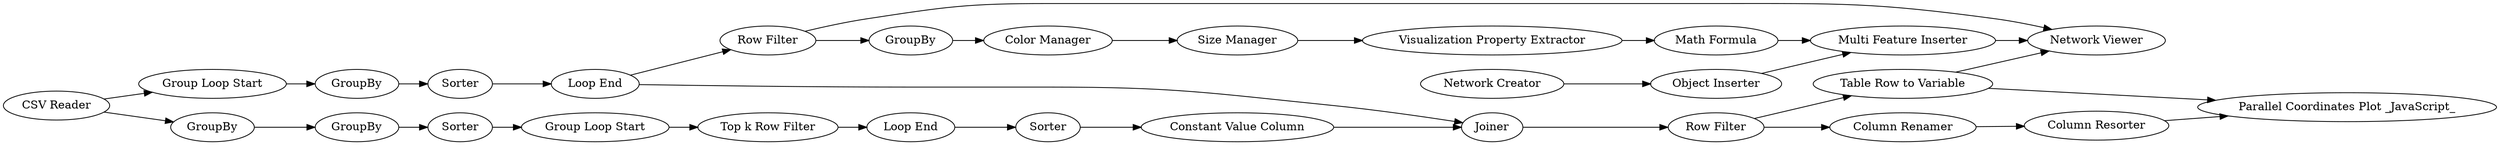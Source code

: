 digraph {
	1 [label="CSV Reader"]
	11 [label=Joiner]
	21 [label="Network Viewer"]
	1602 [label="Row Filter"]
	1613 [label="Parallel Coordinates Plot _JavaScript_"]
	1614 [label="Column Resorter"]
	1617 [label="Row Filter"]
	1618 [label="Table Row to Variable"]
	2 [label="Group Loop Start"]
	3 [label=GroupBy]
	5 [label="Loop End"]
	6 [label=Sorter]
	13 [label=GroupBy]
	14 [label=GroupBy]
	15 [label=Sorter]
	16 [label="Group Loop Start"]
	17 [label="Loop End"]
	18 [label="Top k Row Filter"]
	19 [label=Sorter]
	20 [label="Constant Value Column"]
	1621 [label="Column Renamer"]
	4 [label="Size Manager"]
	10 [label="Math Formula"]
	1599 [label="Network Creator"]
	1600 [label="Object Inserter"]
	1603 [label="Multi Feature Inserter"]
	1604 [label="Visualization Property Extractor"]
	1605 [label="Color Manager"]
	1606 [label=GroupBy]
	2 -> 3
	3 -> 6
	6 -> 5
	13 -> 14
	14 -> 15
	15 -> 16
	16 -> 18
	17 -> 19
	18 -> 17
	19 -> 20
	4 -> 1604
	10 -> 1603
	1599 -> 1600
	1600 -> 1603
	1604 -> 10
	1605 -> 4
	1606 -> 1605
	1 -> 2
	1 -> 13
	11 -> 1617
	1602 -> 21
	1602 -> 1606
	1614 -> 1613
	1617 -> 1618
	1617 -> 1621
	1618 -> 1613
	1618 -> 21
	5 -> 1602
	5 -> 11
	20 -> 11
	1621 -> 1614
	1603 -> 21
	rankdir=LR
}
